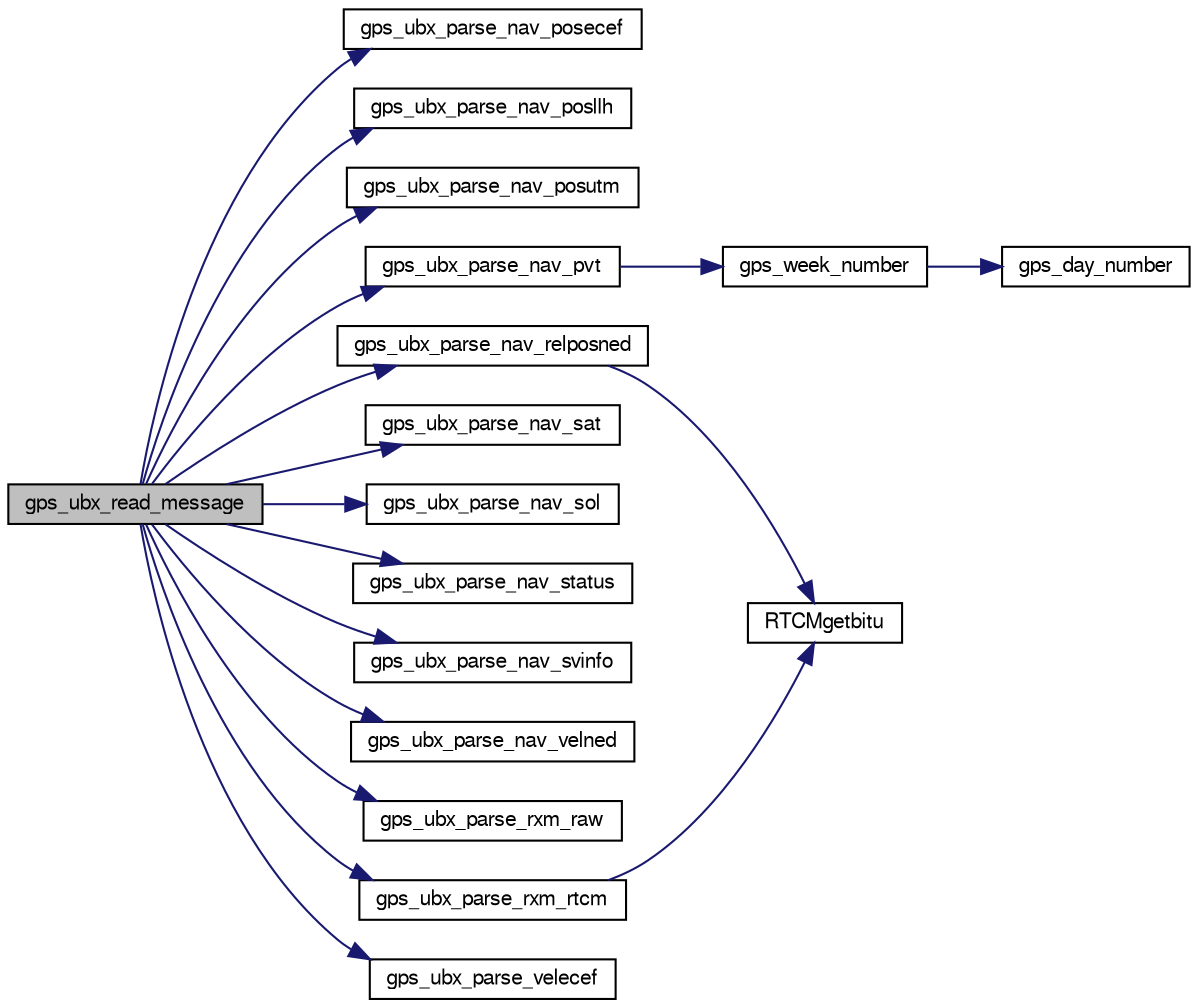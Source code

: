 digraph "gps_ubx_read_message"
{
  edge [fontname="FreeSans",fontsize="10",labelfontname="FreeSans",labelfontsize="10"];
  node [fontname="FreeSans",fontsize="10",shape=record];
  rankdir="LR";
  Node1 [label="gps_ubx_read_message",height=0.2,width=0.4,color="black", fillcolor="grey75", style="filled", fontcolor="black"];
  Node1 -> Node2 [color="midnightblue",fontsize="10",style="solid",fontname="FreeSans"];
  Node2 [label="gps_ubx_parse_nav_posecef",height=0.2,width=0.4,color="black", fillcolor="white", style="filled",URL="$gps__ubx_8c.html#a65cdc1e3acc9dda00297512194bc9364"];
  Node1 -> Node3 [color="midnightblue",fontsize="10",style="solid",fontname="FreeSans"];
  Node3 [label="gps_ubx_parse_nav_posllh",height=0.2,width=0.4,color="black", fillcolor="white", style="filled",URL="$gps__ubx_8c.html#ae7f801d3639c8cddbee84662832bf83d"];
  Node1 -> Node4 [color="midnightblue",fontsize="10",style="solid",fontname="FreeSans"];
  Node4 [label="gps_ubx_parse_nav_posutm",height=0.2,width=0.4,color="black", fillcolor="white", style="filled",URL="$gps__ubx_8c.html#adf546f30792a21b8fe285f2f35c58d94"];
  Node1 -> Node5 [color="midnightblue",fontsize="10",style="solid",fontname="FreeSans"];
  Node5 [label="gps_ubx_parse_nav_pvt",height=0.2,width=0.4,color="black", fillcolor="white", style="filled",URL="$gps__ubx_8c.html#a838835e9377fb558daaf03719e21a85c"];
  Node5 -> Node6 [color="midnightblue",fontsize="10",style="solid",fontname="FreeSans"];
  Node6 [label="gps_week_number",height=0.2,width=0.4,color="black", fillcolor="white", style="filled",URL="$gps_8c.html#a5904be2de6c3e1e04d7789b135bc0f6b",tooltip="Number of weeks since navigation epoch (6 January 1980) "];
  Node6 -> Node7 [color="midnightblue",fontsize="10",style="solid",fontname="FreeSans"];
  Node7 [label="gps_day_number",height=0.2,width=0.4,color="black", fillcolor="white", style="filled",URL="$gps_8c.html#ad7cc952bdfa486da28aa1ec51a0940e7",tooltip="Number of days since navigation epoch (6 January 1980) "];
  Node1 -> Node8 [color="midnightblue",fontsize="10",style="solid",fontname="FreeSans"];
  Node8 [label="gps_ubx_parse_nav_relposned",height=0.2,width=0.4,color="black", fillcolor="white", style="filled",URL="$gps__ubx_8c.html#ac32e988000943747468d5fa2a5bbfe3b"];
  Node8 -> Node9 [color="midnightblue",fontsize="10",style="solid",fontname="FreeSans"];
  Node9 [label="RTCMgetbitu",height=0.2,width=0.4,color="black", fillcolor="white", style="filled",URL="$CRC24Q_8h.html#a0852ca13d7774030a7df798732e2dcb4"];
  Node1 -> Node10 [color="midnightblue",fontsize="10",style="solid",fontname="FreeSans"];
  Node10 [label="gps_ubx_parse_nav_sat",height=0.2,width=0.4,color="black", fillcolor="white", style="filled",URL="$gps__ubx_8c.html#a3d48d0919f8a3924bbb3f34c1dbd0d90"];
  Node1 -> Node11 [color="midnightblue",fontsize="10",style="solid",fontname="FreeSans"];
  Node11 [label="gps_ubx_parse_nav_sol",height=0.2,width=0.4,color="black", fillcolor="white", style="filled",URL="$gps__ubx_8c.html#aa8f16faf5f62d67157915b076ef2c37c"];
  Node1 -> Node12 [color="midnightblue",fontsize="10",style="solid",fontname="FreeSans"];
  Node12 [label="gps_ubx_parse_nav_status",height=0.2,width=0.4,color="black", fillcolor="white", style="filled",URL="$gps__ubx_8c.html#aa7fa8eb3f3142fc9fe09e7268e7fa3ac"];
  Node1 -> Node13 [color="midnightblue",fontsize="10",style="solid",fontname="FreeSans"];
  Node13 [label="gps_ubx_parse_nav_svinfo",height=0.2,width=0.4,color="black", fillcolor="white", style="filled",URL="$gps__ubx_8c.html#a3c75aca3502144963097a6e0bd0afe26"];
  Node1 -> Node14 [color="midnightblue",fontsize="10",style="solid",fontname="FreeSans"];
  Node14 [label="gps_ubx_parse_nav_velned",height=0.2,width=0.4,color="black", fillcolor="white", style="filled",URL="$gps__ubx_8c.html#ab8a1ae369ce7cf86237a481e4ac496ca"];
  Node1 -> Node15 [color="midnightblue",fontsize="10",style="solid",fontname="FreeSans"];
  Node15 [label="gps_ubx_parse_rxm_raw",height=0.2,width=0.4,color="black", fillcolor="white", style="filled",URL="$gps__ubx_8c.html#ad8bf41737e9c4e26b7b148be46c5498e"];
  Node1 -> Node16 [color="midnightblue",fontsize="10",style="solid",fontname="FreeSans"];
  Node16 [label="gps_ubx_parse_rxm_rtcm",height=0.2,width=0.4,color="black", fillcolor="white", style="filled",URL="$gps__ubx_8c.html#aef0e8729e0aa47e760002c83241a5dc5"];
  Node16 -> Node9 [color="midnightblue",fontsize="10",style="solid",fontname="FreeSans"];
  Node1 -> Node17 [color="midnightblue",fontsize="10",style="solid",fontname="FreeSans"];
  Node17 [label="gps_ubx_parse_velecef",height=0.2,width=0.4,color="black", fillcolor="white", style="filled",URL="$gps__ubx_8c.html#aaa1f0a2d7c13eea99ac62741324fd490"];
}
